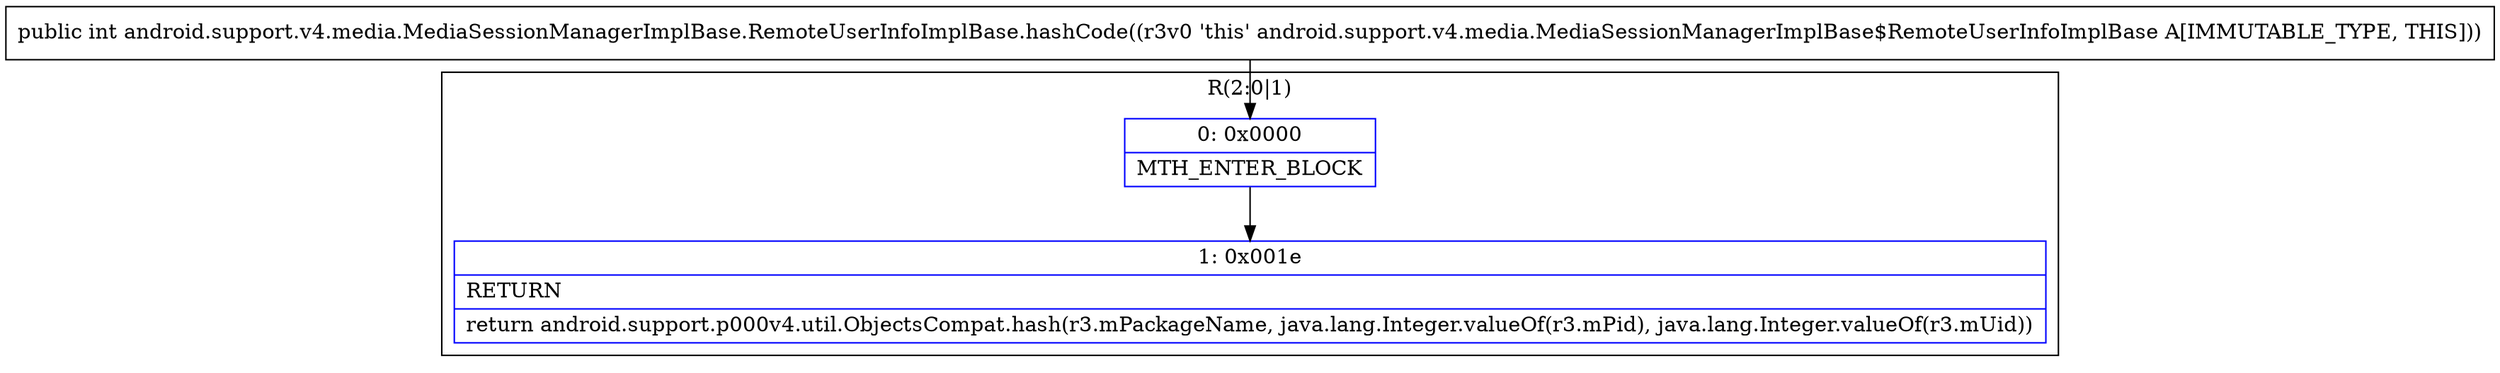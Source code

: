 digraph "CFG forandroid.support.v4.media.MediaSessionManagerImplBase.RemoteUserInfoImplBase.hashCode()I" {
subgraph cluster_Region_845130921 {
label = "R(2:0|1)";
node [shape=record,color=blue];
Node_0 [shape=record,label="{0\:\ 0x0000|MTH_ENTER_BLOCK\l}"];
Node_1 [shape=record,label="{1\:\ 0x001e|RETURN\l|return android.support.p000v4.util.ObjectsCompat.hash(r3.mPackageName, java.lang.Integer.valueOf(r3.mPid), java.lang.Integer.valueOf(r3.mUid))\l}"];
}
MethodNode[shape=record,label="{public int android.support.v4.media.MediaSessionManagerImplBase.RemoteUserInfoImplBase.hashCode((r3v0 'this' android.support.v4.media.MediaSessionManagerImplBase$RemoteUserInfoImplBase A[IMMUTABLE_TYPE, THIS])) }"];
MethodNode -> Node_0;
Node_0 -> Node_1;
}

